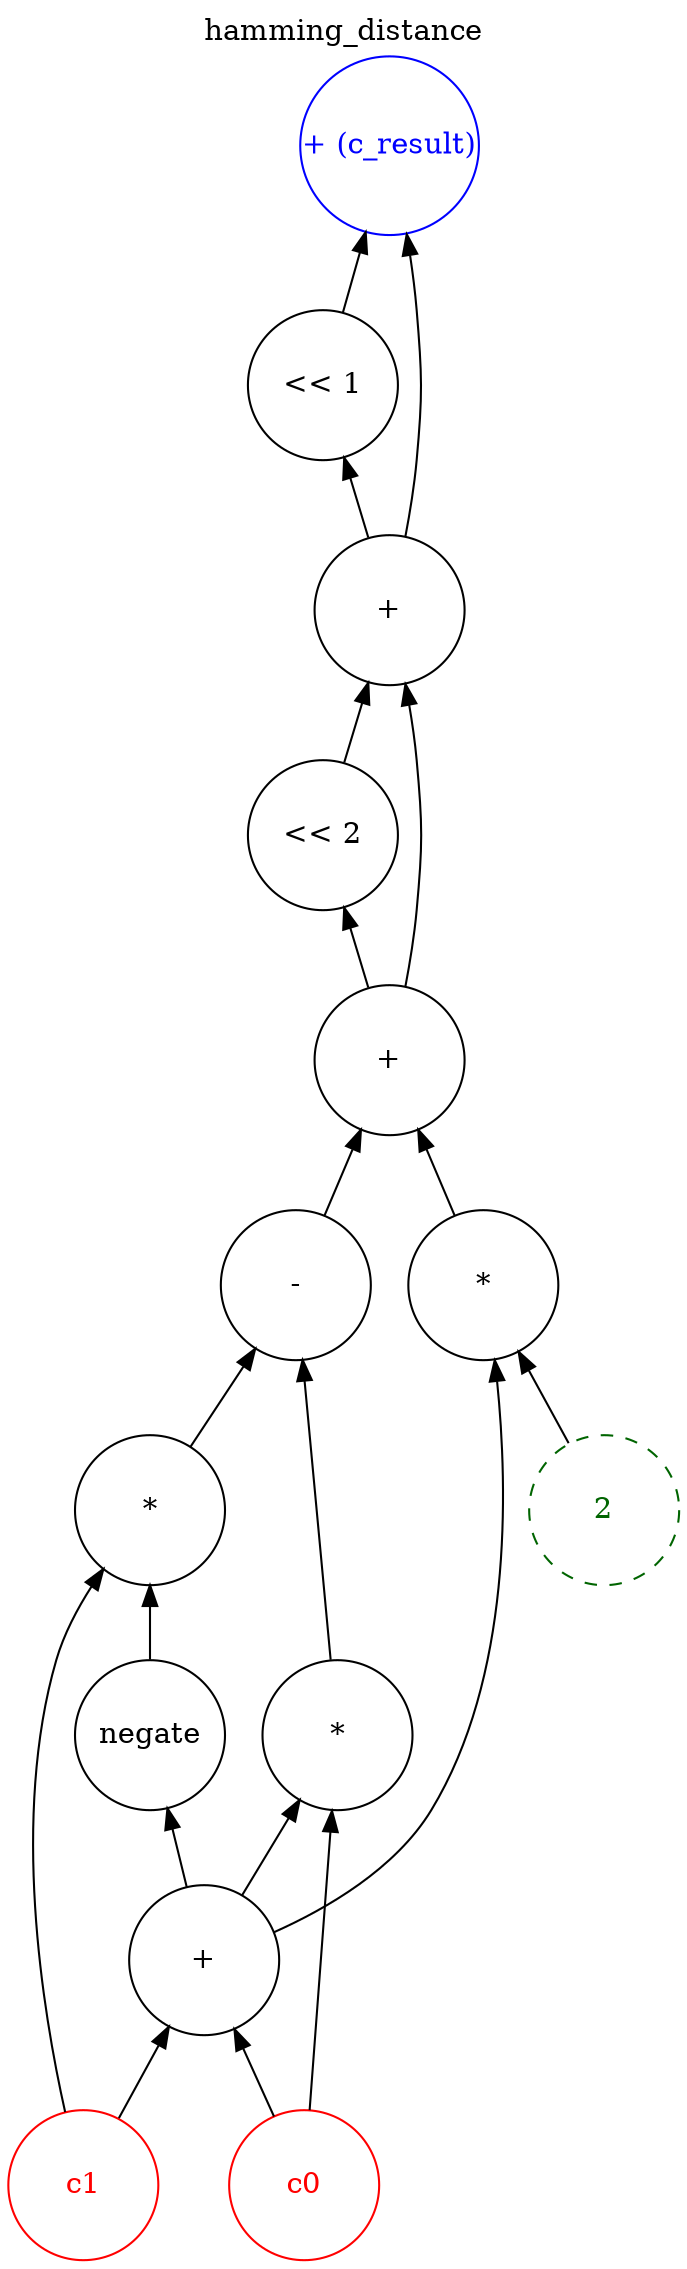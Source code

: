 digraph "hamming_distance" {
graph [label="hamming_distance" labelloc="t"]
node [shape=circle width=1 margin=0]
edge [dir=back]
3 [label="c1" style=solid color=red fontcolor=red]
2 [label="c0" style=solid color=red fontcolor=red]
4 [label="+" style=solid color=black fontcolor=black]
4 -> 2
4 -> 3
5 [label="negate" style=solid color=black fontcolor=black]
5 -> 4
6 [label="*" style=solid color=black fontcolor=black]
6 -> 3
6 -> 5
7 [label="*" style=solid color=black fontcolor=black]
7 -> 2
7 -> 4
8 [label="-" style=solid color=black fontcolor=black]
8 -> 6
8 -> 7
1 [label="2" style=dashed color=darkgreen fontcolor=darkgreen]
9 [label="*" style=solid color=black fontcolor=black]
9 -> 1
9 -> 4
10 [label="+" style=solid color=black fontcolor=black]
10 -> 8
10 -> 9
11 [label="<< 2" style=solid color=black fontcolor=black]
11 -> 10
12 [label="+" style=solid color=black fontcolor=black]
12 -> 10
12 -> 11
13 [label="<< 1" style=solid color=black fontcolor=black]
13 -> 12
14 [label="+ (c_result)" style=solid color=blue fontcolor=blue]
14 -> 12
14 -> 13
}
